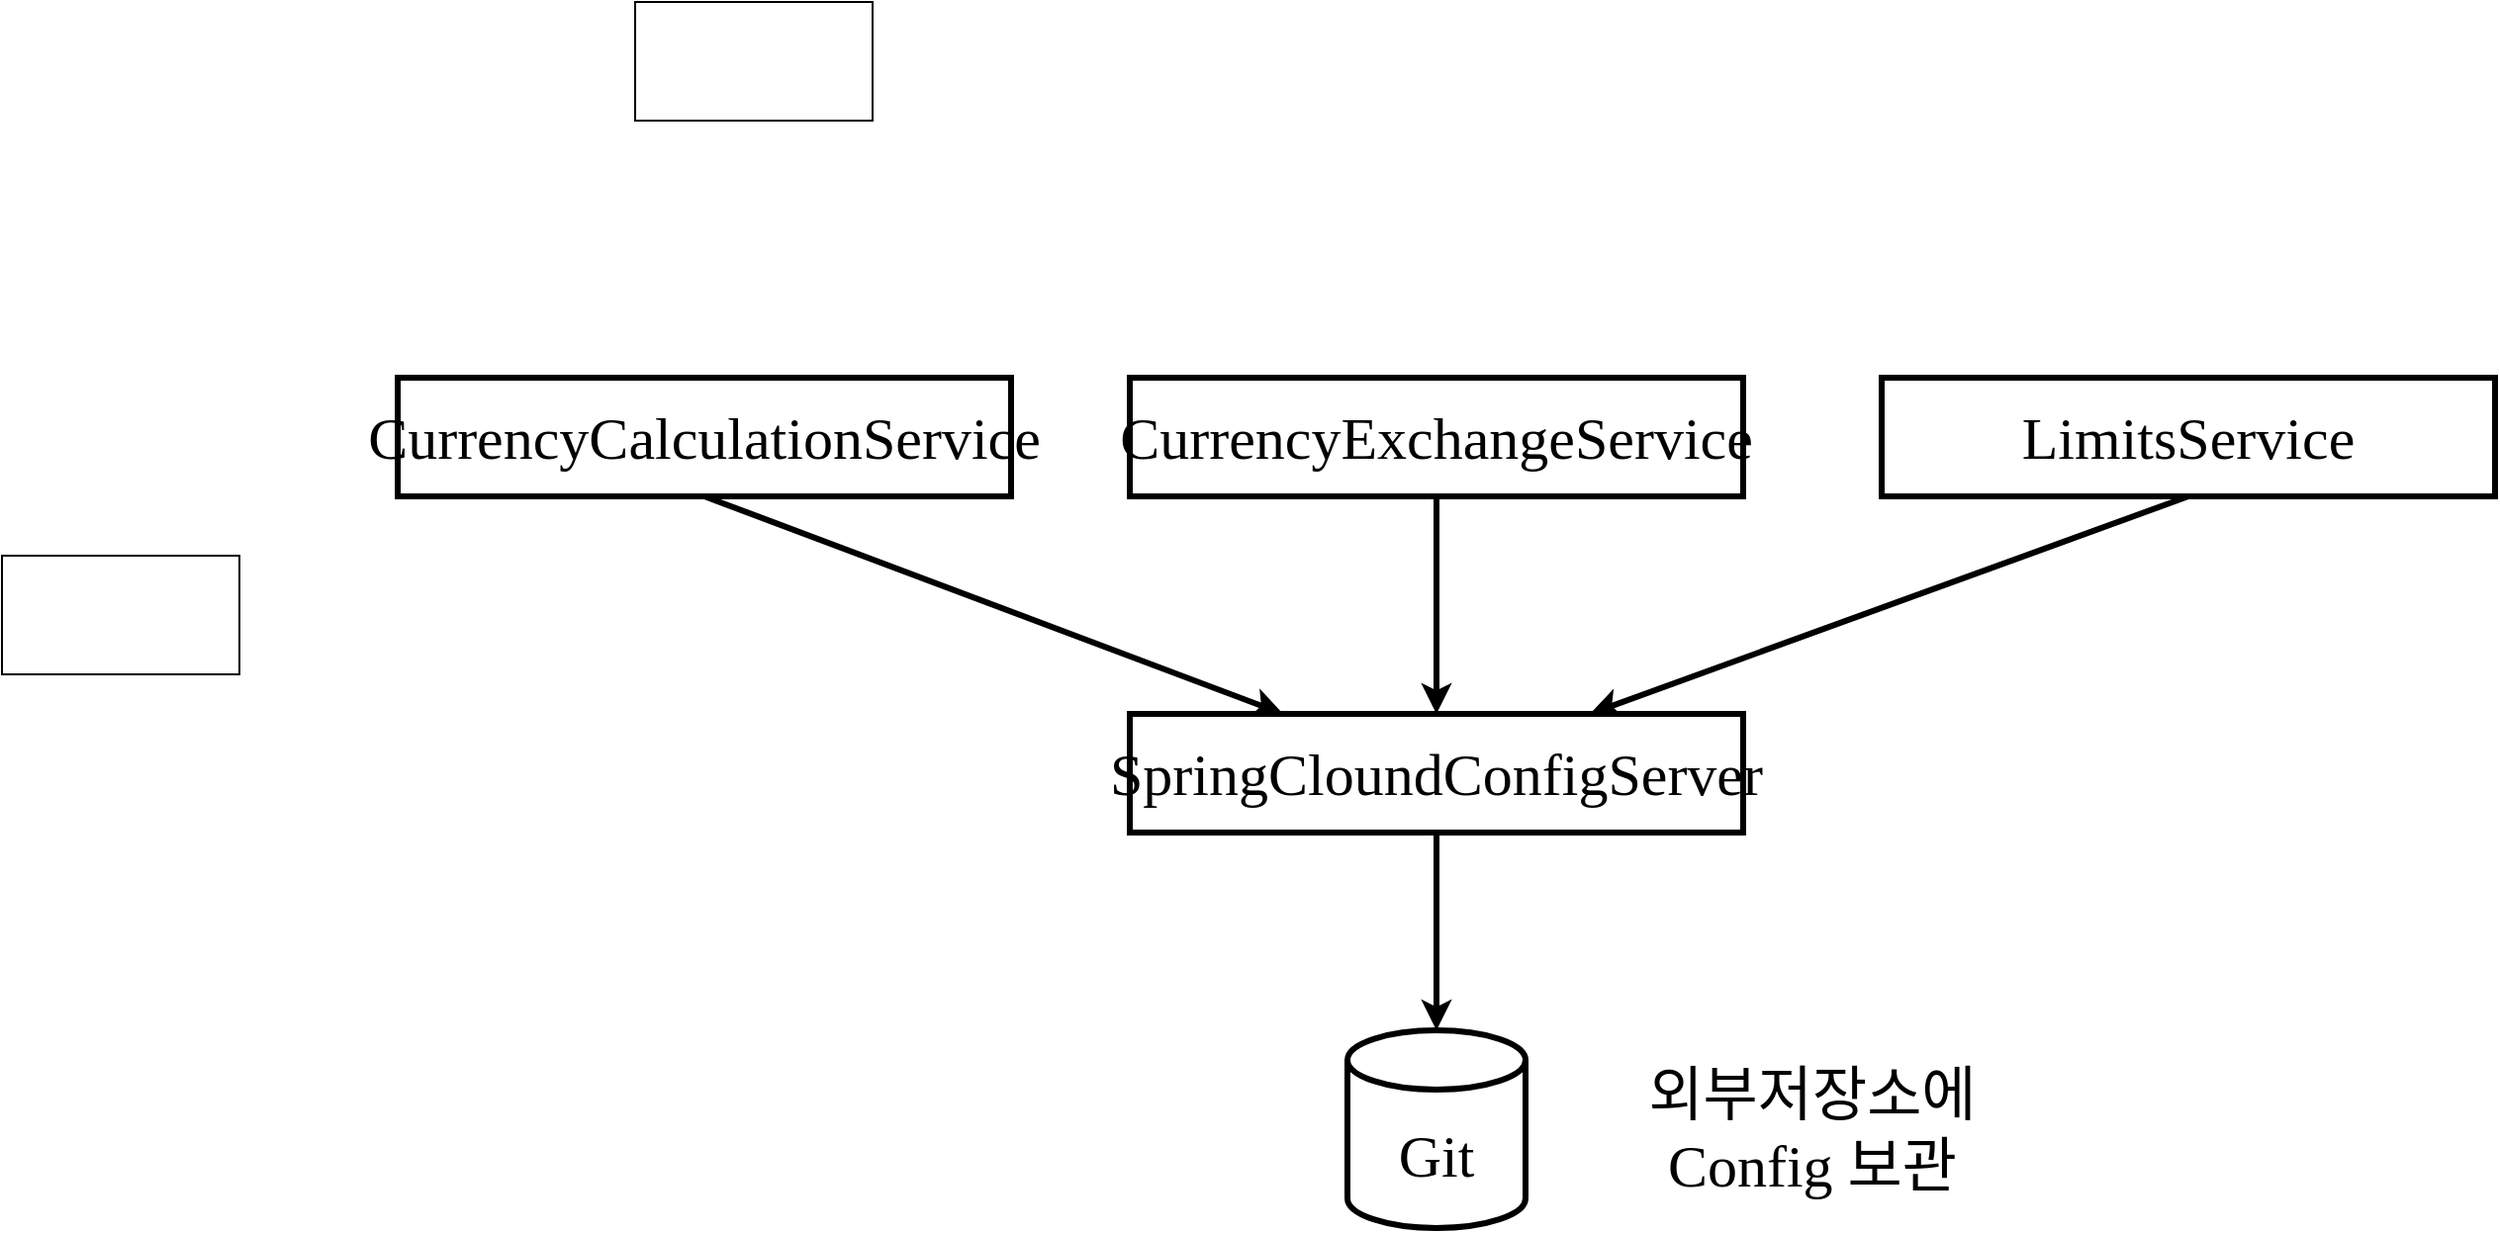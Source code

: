 <mxfile>
    <diagram id="BkDp7rQmso0WY-TMDVCp" name="페이지-1">
        <mxGraphModel dx="798" dy="617" grid="1" gridSize="10" guides="1" tooltips="1" connect="1" arrows="1" fold="1" page="1" pageScale="1" pageWidth="827" pageHeight="1169" math="0" shadow="0">
            <root>
                <mxCell id="0"/>
                <mxCell id="1" parent="0"/>
                <mxCell id="5" value="" style="rounded=0;whiteSpace=wrap;html=1;fontFamily=빙그레 싸만코체;fontSource=https%3A%2F%2Fcdn.jsdelivr.net%2Fgh%2Fprojectnoonnu%2Fnoonfonts_20-10%401.0%2FBinggraeSamanco-Bold.woff;fontSize=35;" parent="1" vertex="1">
                    <mxGeometry x="350" y="60" width="120" height="60" as="geometry"/>
                </mxCell>
                <mxCell id="6" value="" style="rounded=0;whiteSpace=wrap;html=1;fontFamily=빙그레 싸만코체;fontSource=https%3A%2F%2Fcdn.jsdelivr.net%2Fgh%2Fprojectnoonnu%2Fnoonfonts_20-10%401.0%2FBinggraeSamanco-Bold.woff;fontSize=35;" parent="1" vertex="1">
                    <mxGeometry x="30" y="340" width="120" height="60" as="geometry"/>
                </mxCell>
                <mxCell id="15" style="edgeStyle=none;html=1;exitX=0.5;exitY=1;exitDx=0;exitDy=0;entryX=0.25;entryY=0;entryDx=0;entryDy=0;fontFamily=빙그레 싸만코체;fontSource=https%3A%2F%2Fcdn.jsdelivr.net%2Fgh%2Fprojectnoonnu%2Fnoonfonts_20-10%401.0%2FBinggraeSamanco-Bold.woff;fontSize=30;strokeWidth=3;" edge="1" parent="1" source="7" target="10">
                    <mxGeometry relative="1" as="geometry"/>
                </mxCell>
                <mxCell id="7" value="CurrencyCalculationService" style="rounded=0;whiteSpace=wrap;html=1;fontFamily=빙그레 싸만코체;fontSource=https%3A%2F%2Fcdn.jsdelivr.net%2Fgh%2Fprojectnoonnu%2Fnoonfonts_20-10%401.0%2FBinggraeSamanco-Bold.woff;fontSize=30;strokeWidth=3;" vertex="1" parent="1">
                    <mxGeometry x="230" y="250" width="310" height="60" as="geometry"/>
                </mxCell>
                <mxCell id="13" style="edgeStyle=none;html=1;exitX=0.5;exitY=1;exitDx=0;exitDy=0;fontFamily=빙그레 싸만코체;fontSource=https%3A%2F%2Fcdn.jsdelivr.net%2Fgh%2Fprojectnoonnu%2Fnoonfonts_20-10%401.0%2FBinggraeSamanco-Bold.woff;fontSize=30;strokeWidth=3;" edge="1" parent="1" source="8" target="10">
                    <mxGeometry relative="1" as="geometry"/>
                </mxCell>
                <mxCell id="8" value="CurrencyExchangeService" style="rounded=0;whiteSpace=wrap;html=1;fontFamily=빙그레 싸만코체;fontSource=https%3A%2F%2Fcdn.jsdelivr.net%2Fgh%2Fprojectnoonnu%2Fnoonfonts_20-10%401.0%2FBinggraeSamanco-Bold.woff;fontSize=30;strokeWidth=3;" vertex="1" parent="1">
                    <mxGeometry x="600" y="250" width="310" height="60" as="geometry"/>
                </mxCell>
                <mxCell id="14" style="edgeStyle=none;html=1;exitX=0.5;exitY=1;exitDx=0;exitDy=0;entryX=0.75;entryY=0;entryDx=0;entryDy=0;fontFamily=빙그레 싸만코체;fontSource=https%3A%2F%2Fcdn.jsdelivr.net%2Fgh%2Fprojectnoonnu%2Fnoonfonts_20-10%401.0%2FBinggraeSamanco-Bold.woff;fontSize=30;strokeWidth=3;" edge="1" parent="1" source="9" target="10">
                    <mxGeometry relative="1" as="geometry"/>
                </mxCell>
                <mxCell id="9" value="LimitsService" style="rounded=0;whiteSpace=wrap;html=1;fontFamily=빙그레 싸만코체;fontSource=https%3A%2F%2Fcdn.jsdelivr.net%2Fgh%2Fprojectnoonnu%2Fnoonfonts_20-10%401.0%2FBinggraeSamanco-Bold.woff;fontSize=30;strokeWidth=3;" vertex="1" parent="1">
                    <mxGeometry x="980" y="250" width="310" height="60" as="geometry"/>
                </mxCell>
                <mxCell id="12" style="edgeStyle=none;html=1;exitX=0.5;exitY=1;exitDx=0;exitDy=0;entryX=0.5;entryY=0;entryDx=0;entryDy=0;entryPerimeter=0;fontFamily=빙그레 싸만코체;fontSource=https%3A%2F%2Fcdn.jsdelivr.net%2Fgh%2Fprojectnoonnu%2Fnoonfonts_20-10%401.0%2FBinggraeSamanco-Bold.woff;fontSize=30;strokeWidth=3;" edge="1" parent="1" source="10" target="11">
                    <mxGeometry relative="1" as="geometry"/>
                </mxCell>
                <mxCell id="10" value="SpringCloundConfigServer" style="rounded=0;whiteSpace=wrap;html=1;fontFamily=빙그레 싸만코체;fontSource=https%3A%2F%2Fcdn.jsdelivr.net%2Fgh%2Fprojectnoonnu%2Fnoonfonts_20-10%401.0%2FBinggraeSamanco-Bold.woff;fontSize=30;strokeWidth=3;" vertex="1" parent="1">
                    <mxGeometry x="600" y="420" width="310" height="60" as="geometry"/>
                </mxCell>
                <mxCell id="11" value="Git" style="shape=cylinder3;whiteSpace=wrap;html=1;boundedLbl=1;backgroundOutline=1;size=15;fontFamily=빙그레 싸만코체;fontSource=https%3A%2F%2Fcdn.jsdelivr.net%2Fgh%2Fprojectnoonnu%2Fnoonfonts_20-10%401.0%2FBinggraeSamanco-Bold.woff;fontSize=30;strokeWidth=3;" vertex="1" parent="1">
                    <mxGeometry x="710" y="580" width="90" height="100" as="geometry"/>
                </mxCell>
                <mxCell id="16" value="외부저장소에 Config 보관" style="text;html=1;strokeColor=none;fillColor=none;align=center;verticalAlign=middle;whiteSpace=wrap;rounded=0;fontFamily=빙그레 싸만코체;fontSource=https%3A%2F%2Fcdn.jsdelivr.net%2Fgh%2Fprojectnoonnu%2Fnoonfonts_20-10%401.0%2FBinggraeSamanco-Bold.woff;fontSize=30;" vertex="1" parent="1">
                    <mxGeometry x="820" y="615" width="250" height="30" as="geometry"/>
                </mxCell>
            </root>
        </mxGraphModel>
    </diagram>
</mxfile>